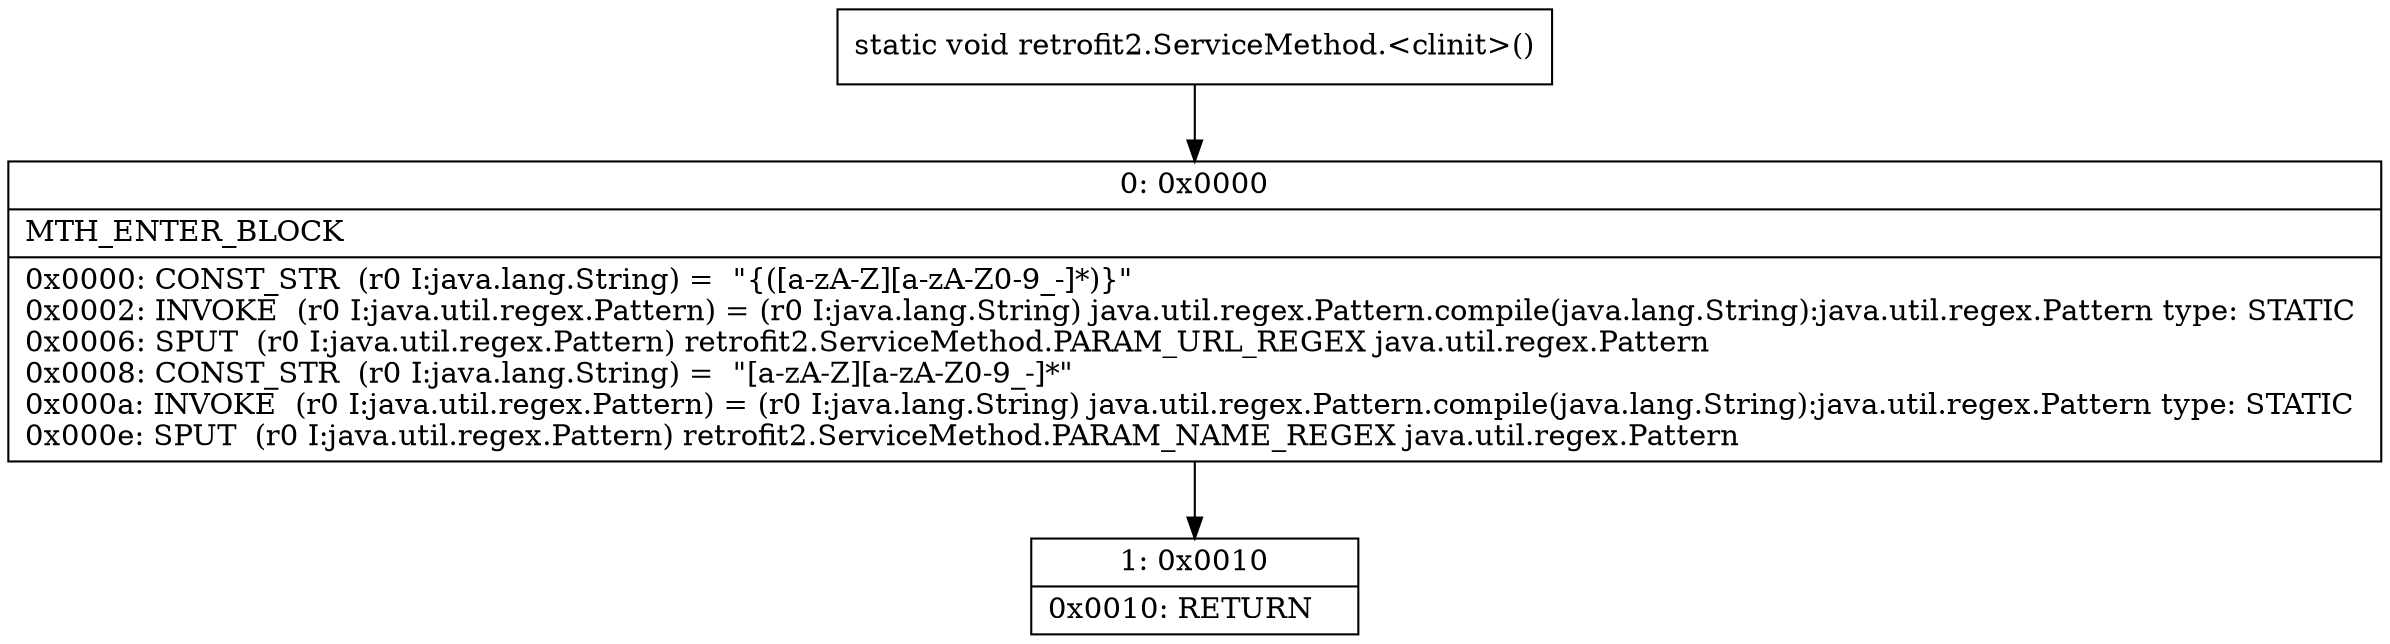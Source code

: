 digraph "CFG forretrofit2.ServiceMethod.\<clinit\>()V" {
Node_0 [shape=record,label="{0\:\ 0x0000|MTH_ENTER_BLOCK\l|0x0000: CONST_STR  (r0 I:java.lang.String) =  \"\{([a\-zA\-Z][a\-zA\-Z0\-9_\-]*)\}\" \l0x0002: INVOKE  (r0 I:java.util.regex.Pattern) = (r0 I:java.lang.String) java.util.regex.Pattern.compile(java.lang.String):java.util.regex.Pattern type: STATIC \l0x0006: SPUT  (r0 I:java.util.regex.Pattern) retrofit2.ServiceMethod.PARAM_URL_REGEX java.util.regex.Pattern \l0x0008: CONST_STR  (r0 I:java.lang.String) =  \"[a\-zA\-Z][a\-zA\-Z0\-9_\-]*\" \l0x000a: INVOKE  (r0 I:java.util.regex.Pattern) = (r0 I:java.lang.String) java.util.regex.Pattern.compile(java.lang.String):java.util.regex.Pattern type: STATIC \l0x000e: SPUT  (r0 I:java.util.regex.Pattern) retrofit2.ServiceMethod.PARAM_NAME_REGEX java.util.regex.Pattern \l}"];
Node_1 [shape=record,label="{1\:\ 0x0010|0x0010: RETURN   \l}"];
MethodNode[shape=record,label="{static void retrofit2.ServiceMethod.\<clinit\>() }"];
MethodNode -> Node_0;
Node_0 -> Node_1;
}


